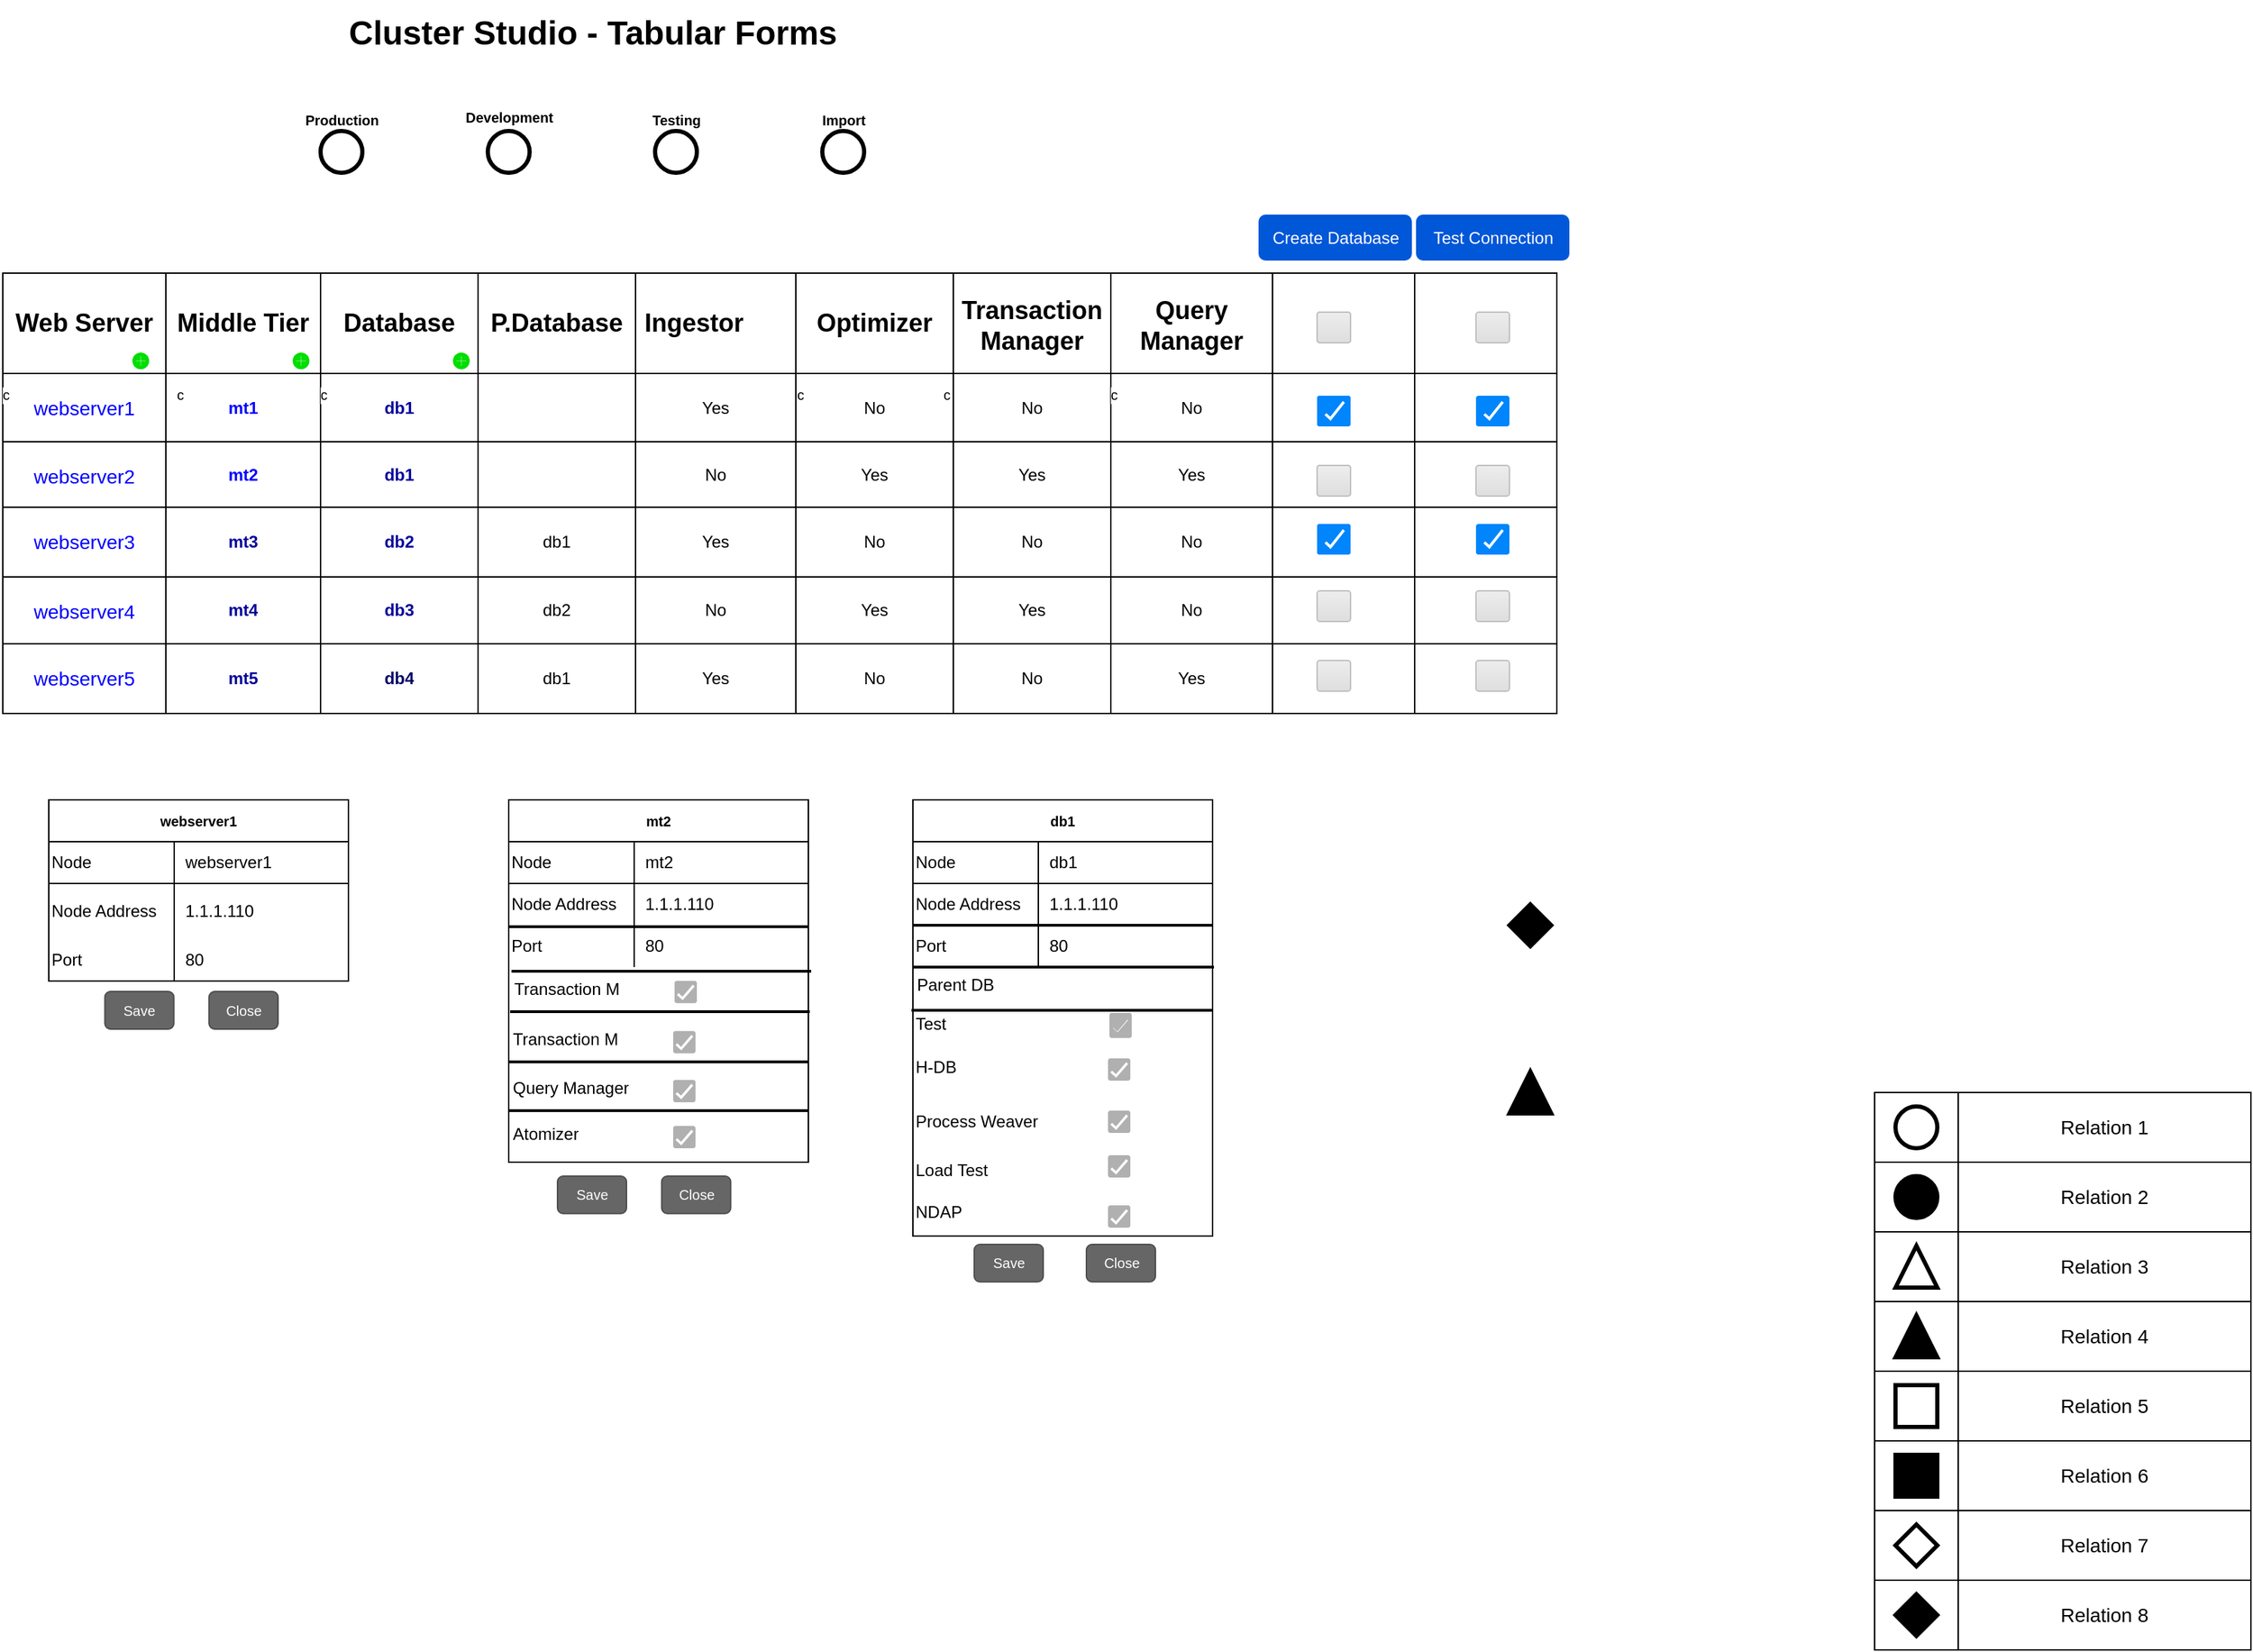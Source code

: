 <mxfile version="13.6.4" type="github">
  <diagram name="Page-1" id="bd83a815-5ea8-2e97-e5ec-87c9f400f2fa">
    <mxGraphModel dx="1038" dy="614" grid="1" gridSize="10" guides="1" tooltips="1" connect="1" arrows="1" fold="1" page="1" pageScale="1.5" pageWidth="1169" pageHeight="826" background="#ffffff" math="0" shadow="0">
      <root>
        <mxCell id="0" style=";html=1;" />
        <mxCell id="1" style=";html=1;" parent="0" />
        <mxCell id="kIJgZ0-0CaOkRdr19EaL-111" value="" style="shape=table;html=1;whiteSpace=wrap;startSize=0;container=1;collapsible=0;childLayout=tableLayout;" parent="1" vertex="1">
          <mxGeometry x="57" y="202" width="1115" height="316" as="geometry" />
        </mxCell>
        <mxCell id="kIJgZ0-0CaOkRdr19EaL-112" value="" style="shape=partialRectangle;html=1;whiteSpace=wrap;collapsible=0;dropTarget=0;pointerEvents=0;fillColor=none;top=0;left=0;bottom=0;right=0;points=[[0,0.5],[1,0.5]];portConstraint=eastwest;" parent="kIJgZ0-0CaOkRdr19EaL-111" vertex="1">
          <mxGeometry width="1115" height="72" as="geometry" />
        </mxCell>
        <mxCell id="kIJgZ0-0CaOkRdr19EaL-113" value="&lt;h2&gt;Web Server&lt;/h2&gt;" style="shape=partialRectangle;html=1;whiteSpace=wrap;connectable=0;overflow=hidden;fillColor=none;top=0;left=0;bottom=0;right=0;" parent="kIJgZ0-0CaOkRdr19EaL-112" vertex="1">
          <mxGeometry width="117" height="72" as="geometry" />
        </mxCell>
        <mxCell id="kIJgZ0-0CaOkRdr19EaL-114" value="&lt;h2&gt;Middle Tier&lt;/h2&gt;" style="shape=partialRectangle;html=1;whiteSpace=wrap;connectable=0;overflow=hidden;fillColor=none;top=0;left=0;bottom=0;right=0;" parent="kIJgZ0-0CaOkRdr19EaL-112" vertex="1">
          <mxGeometry x="117" width="111" height="72" as="geometry" />
        </mxCell>
        <mxCell id="kIJgZ0-0CaOkRdr19EaL-115" value="&lt;h2&gt;Database&lt;/h2&gt;" style="shape=partialRectangle;html=1;whiteSpace=wrap;connectable=0;overflow=hidden;fillColor=none;top=0;left=0;bottom=0;right=0;" parent="kIJgZ0-0CaOkRdr19EaL-112" vertex="1">
          <mxGeometry x="228" width="113" height="72" as="geometry" />
        </mxCell>
        <mxCell id="kIJgZ0-0CaOkRdr19EaL-116" value="&lt;h2&gt;P.Database&lt;/h2&gt;" style="shape=partialRectangle;html=1;whiteSpace=wrap;connectable=0;overflow=hidden;fillColor=none;top=0;left=0;bottom=0;right=0;" parent="kIJgZ0-0CaOkRdr19EaL-112" vertex="1">
          <mxGeometry x="341" width="113" height="72" as="geometry" />
        </mxCell>
        <mxCell id="kIJgZ0-0CaOkRdr19EaL-117" value="&lt;h2&gt;&lt;br&gt;&lt;/h2&gt;" style="shape=partialRectangle;html=1;whiteSpace=wrap;connectable=0;overflow=hidden;fillColor=none;top=0;left=0;bottom=0;right=0;" parent="kIJgZ0-0CaOkRdr19EaL-112" vertex="1">
          <mxGeometry x="454" width="115" height="72" as="geometry" />
        </mxCell>
        <mxCell id="kIJgZ0-0CaOkRdr19EaL-118" value="&lt;h2&gt;Optimizer&lt;/h2&gt;" style="shape=partialRectangle;html=1;whiteSpace=wrap;connectable=0;overflow=hidden;fillColor=none;top=0;left=0;bottom=0;right=0;" parent="kIJgZ0-0CaOkRdr19EaL-112" vertex="1">
          <mxGeometry x="569" width="113" height="72" as="geometry" />
        </mxCell>
        <mxCell id="kIJgZ0-0CaOkRdr19EaL-119" value="&lt;h2&gt;Transaction Manager&lt;/h2&gt;" style="shape=partialRectangle;html=1;whiteSpace=wrap;connectable=0;overflow=hidden;fillColor=none;top=0;left=0;bottom=0;right=0;" parent="kIJgZ0-0CaOkRdr19EaL-112" vertex="1">
          <mxGeometry x="682" width="113" height="72" as="geometry" />
        </mxCell>
        <mxCell id="kIJgZ0-0CaOkRdr19EaL-120" value="&lt;h2&gt;Query Manager&lt;/h2&gt;" style="shape=partialRectangle;html=1;whiteSpace=wrap;connectable=0;overflow=hidden;fillColor=none;top=0;left=0;bottom=0;right=0;" parent="kIJgZ0-0CaOkRdr19EaL-112" vertex="1">
          <mxGeometry x="795" width="116" height="72" as="geometry" />
        </mxCell>
        <mxCell id="kIJgZ0-0CaOkRdr19EaL-121" value="&lt;h2&gt;&lt;br&gt;&lt;/h2&gt;" style="shape=partialRectangle;html=1;whiteSpace=wrap;connectable=0;overflow=hidden;fillColor=none;top=0;left=0;bottom=0;right=0;" parent="kIJgZ0-0CaOkRdr19EaL-112" vertex="1">
          <mxGeometry x="911" width="102" height="72" as="geometry" />
        </mxCell>
        <mxCell id="JeDC5EY4vffyy5zIFi5M-104" style="shape=partialRectangle;html=1;whiteSpace=wrap;connectable=0;overflow=hidden;fillColor=none;top=0;left=0;bottom=0;right=0;" vertex="1" parent="kIJgZ0-0CaOkRdr19EaL-112">
          <mxGeometry x="1013" width="102" height="72" as="geometry" />
        </mxCell>
        <mxCell id="kIJgZ0-0CaOkRdr19EaL-162" value="" style="shape=partialRectangle;html=1;whiteSpace=wrap;collapsible=0;dropTarget=0;pointerEvents=0;fillColor=none;top=0;left=0;bottom=0;right=0;points=[[0,0.5],[1,0.5]];portConstraint=eastwest;" parent="kIJgZ0-0CaOkRdr19EaL-111" vertex="1">
          <mxGeometry y="72" width="1115" height="49" as="geometry" />
        </mxCell>
        <mxCell id="kIJgZ0-0CaOkRdr19EaL-163" value="&lt;h3&gt;&lt;span style=&quot;font-weight: normal&quot;&gt;&lt;font color=&quot;#0000ff&quot;&gt;webserver1&lt;/font&gt;&lt;/span&gt;&lt;/h3&gt;" style="shape=partialRectangle;html=1;whiteSpace=wrap;connectable=0;overflow=hidden;fillColor=none;top=0;left=0;bottom=0;right=0;" parent="kIJgZ0-0CaOkRdr19EaL-162" vertex="1">
          <mxGeometry width="117" height="49" as="geometry" />
        </mxCell>
        <mxCell id="kIJgZ0-0CaOkRdr19EaL-164" value="&lt;font color=&quot;#0000ff&quot;&gt;&lt;b&gt;mt1&lt;/b&gt;&lt;/font&gt;" style="shape=partialRectangle;html=1;whiteSpace=wrap;connectable=0;overflow=hidden;fillColor=none;top=0;left=0;bottom=0;right=0;" parent="kIJgZ0-0CaOkRdr19EaL-162" vertex="1">
          <mxGeometry x="117" width="111" height="49" as="geometry" />
        </mxCell>
        <mxCell id="kIJgZ0-0CaOkRdr19EaL-165" value="&lt;font color=&quot;#000099&quot;&gt;&lt;b&gt;db1&lt;/b&gt;&lt;/font&gt;" style="shape=partialRectangle;html=1;whiteSpace=wrap;connectable=0;overflow=hidden;fillColor=none;top=0;left=0;bottom=0;right=0;" parent="kIJgZ0-0CaOkRdr19EaL-162" vertex="1">
          <mxGeometry x="228" width="113" height="49" as="geometry" />
        </mxCell>
        <mxCell id="kIJgZ0-0CaOkRdr19EaL-166" value="" style="shape=partialRectangle;html=1;whiteSpace=wrap;connectable=0;overflow=hidden;fillColor=none;top=0;left=0;bottom=0;right=0;" parent="kIJgZ0-0CaOkRdr19EaL-162" vertex="1">
          <mxGeometry x="341" width="113" height="49" as="geometry" />
        </mxCell>
        <mxCell id="kIJgZ0-0CaOkRdr19EaL-167" value="Yes" style="shape=partialRectangle;html=1;whiteSpace=wrap;connectable=0;overflow=hidden;fillColor=none;top=0;left=0;bottom=0;right=0;" parent="kIJgZ0-0CaOkRdr19EaL-162" vertex="1">
          <mxGeometry x="454" width="115" height="49" as="geometry" />
        </mxCell>
        <mxCell id="kIJgZ0-0CaOkRdr19EaL-168" value="No" style="shape=partialRectangle;html=1;whiteSpace=wrap;connectable=0;overflow=hidden;fillColor=none;top=0;left=0;bottom=0;right=0;" parent="kIJgZ0-0CaOkRdr19EaL-162" vertex="1">
          <mxGeometry x="569" width="113" height="49" as="geometry" />
        </mxCell>
        <mxCell id="kIJgZ0-0CaOkRdr19EaL-169" value="No" style="shape=partialRectangle;html=1;whiteSpace=wrap;connectable=0;overflow=hidden;fillColor=none;top=0;left=0;bottom=0;right=0;" parent="kIJgZ0-0CaOkRdr19EaL-162" vertex="1">
          <mxGeometry x="682" width="113" height="49" as="geometry" />
        </mxCell>
        <mxCell id="kIJgZ0-0CaOkRdr19EaL-170" value="No" style="shape=partialRectangle;html=1;whiteSpace=wrap;connectable=0;overflow=hidden;fillColor=none;top=0;left=0;bottom=0;right=0;" parent="kIJgZ0-0CaOkRdr19EaL-162" vertex="1">
          <mxGeometry x="795" width="116" height="49" as="geometry" />
        </mxCell>
        <mxCell id="kIJgZ0-0CaOkRdr19EaL-171" value="" style="shape=partialRectangle;html=1;whiteSpace=wrap;connectable=0;overflow=hidden;fillColor=none;top=0;left=0;bottom=0;right=0;" parent="kIJgZ0-0CaOkRdr19EaL-162" vertex="1">
          <mxGeometry x="911" width="102" height="49" as="geometry" />
        </mxCell>
        <mxCell id="JeDC5EY4vffyy5zIFi5M-105" style="shape=partialRectangle;html=1;whiteSpace=wrap;connectable=0;overflow=hidden;fillColor=none;top=0;left=0;bottom=0;right=0;" vertex="1" parent="kIJgZ0-0CaOkRdr19EaL-162">
          <mxGeometry x="1013" width="102" height="49" as="geometry" />
        </mxCell>
        <mxCell id="kIJgZ0-0CaOkRdr19EaL-152" value="" style="shape=partialRectangle;html=1;whiteSpace=wrap;collapsible=0;dropTarget=0;pointerEvents=0;fillColor=none;top=0;left=0;bottom=0;right=0;points=[[0,0.5],[1,0.5]];portConstraint=eastwest;" parent="kIJgZ0-0CaOkRdr19EaL-111" vertex="1">
          <mxGeometry y="121" width="1115" height="47" as="geometry" />
        </mxCell>
        <mxCell id="kIJgZ0-0CaOkRdr19EaL-153" value="&lt;h3&gt;&lt;span style=&quot;font-weight: normal&quot;&gt;&lt;font color=&quot;#0000ff&quot;&gt;webserver2&lt;/font&gt;&lt;/span&gt;&lt;/h3&gt;" style="shape=partialRectangle;html=1;whiteSpace=wrap;connectable=0;overflow=hidden;fillColor=none;top=0;left=0;bottom=0;right=0;" parent="kIJgZ0-0CaOkRdr19EaL-152" vertex="1">
          <mxGeometry width="117" height="47" as="geometry" />
        </mxCell>
        <mxCell id="kIJgZ0-0CaOkRdr19EaL-154" value="&lt;font color=&quot;#0000ff&quot;&gt;&lt;b&gt;mt2&lt;/b&gt;&lt;/font&gt;" style="shape=partialRectangle;html=1;whiteSpace=wrap;connectable=0;overflow=hidden;fillColor=none;top=0;left=0;bottom=0;right=0;" parent="kIJgZ0-0CaOkRdr19EaL-152" vertex="1">
          <mxGeometry x="117" width="111" height="47" as="geometry" />
        </mxCell>
        <mxCell id="kIJgZ0-0CaOkRdr19EaL-155" value="&lt;font color=&quot;#000099&quot;&gt;&lt;b&gt;db1&lt;/b&gt;&lt;/font&gt;" style="shape=partialRectangle;html=1;whiteSpace=wrap;connectable=0;overflow=hidden;fillColor=none;top=0;left=0;bottom=0;right=0;" parent="kIJgZ0-0CaOkRdr19EaL-152" vertex="1">
          <mxGeometry x="228" width="113" height="47" as="geometry" />
        </mxCell>
        <mxCell id="kIJgZ0-0CaOkRdr19EaL-156" value="" style="shape=partialRectangle;html=1;whiteSpace=wrap;connectable=0;overflow=hidden;fillColor=none;top=0;left=0;bottom=0;right=0;" parent="kIJgZ0-0CaOkRdr19EaL-152" vertex="1">
          <mxGeometry x="341" width="113" height="47" as="geometry" />
        </mxCell>
        <mxCell id="kIJgZ0-0CaOkRdr19EaL-157" value="No" style="shape=partialRectangle;html=1;whiteSpace=wrap;connectable=0;overflow=hidden;fillColor=none;top=0;left=0;bottom=0;right=0;" parent="kIJgZ0-0CaOkRdr19EaL-152" vertex="1">
          <mxGeometry x="454" width="115" height="47" as="geometry" />
        </mxCell>
        <mxCell id="kIJgZ0-0CaOkRdr19EaL-158" value="Yes" style="shape=partialRectangle;html=1;whiteSpace=wrap;connectable=0;overflow=hidden;fillColor=none;top=0;left=0;bottom=0;right=0;" parent="kIJgZ0-0CaOkRdr19EaL-152" vertex="1">
          <mxGeometry x="569" width="113" height="47" as="geometry" />
        </mxCell>
        <mxCell id="kIJgZ0-0CaOkRdr19EaL-159" value="Yes" style="shape=partialRectangle;html=1;whiteSpace=wrap;connectable=0;overflow=hidden;fillColor=none;top=0;left=0;bottom=0;right=0;" parent="kIJgZ0-0CaOkRdr19EaL-152" vertex="1">
          <mxGeometry x="682" width="113" height="47" as="geometry" />
        </mxCell>
        <mxCell id="kIJgZ0-0CaOkRdr19EaL-160" value="Yes" style="shape=partialRectangle;html=1;whiteSpace=wrap;connectable=0;overflow=hidden;fillColor=none;top=0;left=0;bottom=0;right=0;" parent="kIJgZ0-0CaOkRdr19EaL-152" vertex="1">
          <mxGeometry x="795" width="116" height="47" as="geometry" />
        </mxCell>
        <mxCell id="kIJgZ0-0CaOkRdr19EaL-161" value="" style="shape=partialRectangle;html=1;whiteSpace=wrap;connectable=0;overflow=hidden;fillColor=none;top=0;left=0;bottom=0;right=0;" parent="kIJgZ0-0CaOkRdr19EaL-152" vertex="1">
          <mxGeometry x="911" width="102" height="47" as="geometry" />
        </mxCell>
        <mxCell id="JeDC5EY4vffyy5zIFi5M-106" style="shape=partialRectangle;html=1;whiteSpace=wrap;connectable=0;overflow=hidden;fillColor=none;top=0;left=0;bottom=0;right=0;" vertex="1" parent="kIJgZ0-0CaOkRdr19EaL-152">
          <mxGeometry x="1013" width="102" height="47" as="geometry" />
        </mxCell>
        <mxCell id="kIJgZ0-0CaOkRdr19EaL-142" value="" style="shape=partialRectangle;html=1;whiteSpace=wrap;collapsible=0;dropTarget=0;pointerEvents=0;fillColor=none;top=0;left=0;bottom=0;right=0;points=[[0,0.5],[1,0.5]];portConstraint=eastwest;" parent="kIJgZ0-0CaOkRdr19EaL-111" vertex="1">
          <mxGeometry y="168" width="1115" height="50" as="geometry" />
        </mxCell>
        <mxCell id="kIJgZ0-0CaOkRdr19EaL-143" value="&lt;h3&gt;&lt;span style=&quot;font-weight: normal&quot;&gt;&lt;font color=&quot;#0000ff&quot;&gt;webserver3&lt;/font&gt;&lt;/span&gt;&lt;/h3&gt;" style="shape=partialRectangle;html=1;whiteSpace=wrap;connectable=0;overflow=hidden;fillColor=none;top=0;left=0;bottom=0;right=0;" parent="kIJgZ0-0CaOkRdr19EaL-142" vertex="1">
          <mxGeometry width="117" height="50" as="geometry" />
        </mxCell>
        <mxCell id="kIJgZ0-0CaOkRdr19EaL-144" value="&lt;font color=&quot;#000099&quot;&gt;&lt;b&gt;mt3&lt;/b&gt;&lt;/font&gt;" style="shape=partialRectangle;html=1;whiteSpace=wrap;connectable=0;overflow=hidden;fillColor=none;top=0;left=0;bottom=0;right=0;" parent="kIJgZ0-0CaOkRdr19EaL-142" vertex="1">
          <mxGeometry x="117" width="111" height="50" as="geometry" />
        </mxCell>
        <mxCell id="kIJgZ0-0CaOkRdr19EaL-145" value="&lt;font color=&quot;#000099&quot;&gt;&lt;b&gt;db2&lt;/b&gt;&lt;/font&gt;" style="shape=partialRectangle;html=1;whiteSpace=wrap;connectable=0;overflow=hidden;fillColor=none;top=0;left=0;bottom=0;right=0;" parent="kIJgZ0-0CaOkRdr19EaL-142" vertex="1">
          <mxGeometry x="228" width="113" height="50" as="geometry" />
        </mxCell>
        <mxCell id="kIJgZ0-0CaOkRdr19EaL-146" value="db1" style="shape=partialRectangle;html=1;whiteSpace=wrap;connectable=0;overflow=hidden;fillColor=none;top=0;left=0;bottom=0;right=0;" parent="kIJgZ0-0CaOkRdr19EaL-142" vertex="1">
          <mxGeometry x="341" width="113" height="50" as="geometry" />
        </mxCell>
        <mxCell id="kIJgZ0-0CaOkRdr19EaL-147" value="Yes" style="shape=partialRectangle;html=1;whiteSpace=wrap;connectable=0;overflow=hidden;fillColor=none;top=0;left=0;bottom=0;right=0;" parent="kIJgZ0-0CaOkRdr19EaL-142" vertex="1">
          <mxGeometry x="454" width="115" height="50" as="geometry" />
        </mxCell>
        <mxCell id="kIJgZ0-0CaOkRdr19EaL-148" value="No" style="shape=partialRectangle;html=1;whiteSpace=wrap;connectable=0;overflow=hidden;fillColor=none;top=0;left=0;bottom=0;right=0;" parent="kIJgZ0-0CaOkRdr19EaL-142" vertex="1">
          <mxGeometry x="569" width="113" height="50" as="geometry" />
        </mxCell>
        <mxCell id="kIJgZ0-0CaOkRdr19EaL-149" value="No" style="shape=partialRectangle;html=1;whiteSpace=wrap;connectable=0;overflow=hidden;fillColor=none;top=0;left=0;bottom=0;right=0;" parent="kIJgZ0-0CaOkRdr19EaL-142" vertex="1">
          <mxGeometry x="682" width="113" height="50" as="geometry" />
        </mxCell>
        <mxCell id="kIJgZ0-0CaOkRdr19EaL-150" value="No" style="shape=partialRectangle;html=1;whiteSpace=wrap;connectable=0;overflow=hidden;fillColor=none;top=0;left=0;bottom=0;right=0;" parent="kIJgZ0-0CaOkRdr19EaL-142" vertex="1">
          <mxGeometry x="795" width="116" height="50" as="geometry" />
        </mxCell>
        <mxCell id="kIJgZ0-0CaOkRdr19EaL-151" value="" style="shape=partialRectangle;html=1;whiteSpace=wrap;connectable=0;overflow=hidden;fillColor=none;top=0;left=0;bottom=0;right=0;" parent="kIJgZ0-0CaOkRdr19EaL-142" vertex="1">
          <mxGeometry x="911" width="102" height="50" as="geometry" />
        </mxCell>
        <mxCell id="JeDC5EY4vffyy5zIFi5M-107" style="shape=partialRectangle;html=1;whiteSpace=wrap;connectable=0;overflow=hidden;fillColor=none;top=0;left=0;bottom=0;right=0;" vertex="1" parent="kIJgZ0-0CaOkRdr19EaL-142">
          <mxGeometry x="1013" width="102" height="50" as="geometry" />
        </mxCell>
        <mxCell id="kIJgZ0-0CaOkRdr19EaL-122" value="" style="shape=partialRectangle;html=1;whiteSpace=wrap;collapsible=0;dropTarget=0;pointerEvents=0;fillColor=none;top=0;left=0;bottom=0;right=0;points=[[0,0.5],[1,0.5]];portConstraint=eastwest;" parent="kIJgZ0-0CaOkRdr19EaL-111" vertex="1">
          <mxGeometry y="218" width="1115" height="48" as="geometry" />
        </mxCell>
        <mxCell id="kIJgZ0-0CaOkRdr19EaL-123" value="&lt;h3&gt;&lt;span style=&quot;font-weight: normal&quot;&gt;&lt;font color=&quot;#0000ff&quot;&gt;webserver4&lt;/font&gt;&lt;/span&gt;&lt;/h3&gt;" style="shape=partialRectangle;html=1;whiteSpace=wrap;connectable=0;overflow=hidden;fillColor=none;top=0;left=0;bottom=0;right=0;" parent="kIJgZ0-0CaOkRdr19EaL-122" vertex="1">
          <mxGeometry width="117" height="48" as="geometry" />
        </mxCell>
        <mxCell id="kIJgZ0-0CaOkRdr19EaL-124" value="&lt;font color=&quot;#000099&quot;&gt;&lt;b&gt;mt4&lt;/b&gt;&lt;/font&gt;" style="shape=partialRectangle;html=1;whiteSpace=wrap;connectable=0;overflow=hidden;fillColor=none;top=0;left=0;bottom=0;right=0;" parent="kIJgZ0-0CaOkRdr19EaL-122" vertex="1">
          <mxGeometry x="117" width="111" height="48" as="geometry" />
        </mxCell>
        <mxCell id="kIJgZ0-0CaOkRdr19EaL-125" value="&lt;font color=&quot;#000099&quot;&gt;&lt;b&gt;db3&lt;/b&gt;&lt;/font&gt;" style="shape=partialRectangle;html=1;whiteSpace=wrap;connectable=0;overflow=hidden;fillColor=none;top=0;left=0;bottom=0;right=0;" parent="kIJgZ0-0CaOkRdr19EaL-122" vertex="1">
          <mxGeometry x="228" width="113" height="48" as="geometry" />
        </mxCell>
        <mxCell id="kIJgZ0-0CaOkRdr19EaL-126" value="db2" style="shape=partialRectangle;html=1;whiteSpace=wrap;connectable=0;overflow=hidden;fillColor=none;top=0;left=0;bottom=0;right=0;" parent="kIJgZ0-0CaOkRdr19EaL-122" vertex="1">
          <mxGeometry x="341" width="113" height="48" as="geometry" />
        </mxCell>
        <mxCell id="kIJgZ0-0CaOkRdr19EaL-127" value="No" style="shape=partialRectangle;html=1;whiteSpace=wrap;connectable=0;overflow=hidden;fillColor=none;top=0;left=0;bottom=0;right=0;" parent="kIJgZ0-0CaOkRdr19EaL-122" vertex="1">
          <mxGeometry x="454" width="115" height="48" as="geometry" />
        </mxCell>
        <mxCell id="kIJgZ0-0CaOkRdr19EaL-128" value="Yes" style="shape=partialRectangle;html=1;whiteSpace=wrap;connectable=0;overflow=hidden;fillColor=none;top=0;left=0;bottom=0;right=0;" parent="kIJgZ0-0CaOkRdr19EaL-122" vertex="1">
          <mxGeometry x="569" width="113" height="48" as="geometry" />
        </mxCell>
        <mxCell id="kIJgZ0-0CaOkRdr19EaL-129" value="Yes" style="shape=partialRectangle;html=1;whiteSpace=wrap;connectable=0;overflow=hidden;fillColor=none;top=0;left=0;bottom=0;right=0;" parent="kIJgZ0-0CaOkRdr19EaL-122" vertex="1">
          <mxGeometry x="682" width="113" height="48" as="geometry" />
        </mxCell>
        <mxCell id="kIJgZ0-0CaOkRdr19EaL-130" value="No" style="shape=partialRectangle;html=1;whiteSpace=wrap;connectable=0;overflow=hidden;fillColor=none;top=0;left=0;bottom=0;right=0;" parent="kIJgZ0-0CaOkRdr19EaL-122" vertex="1">
          <mxGeometry x="795" width="116" height="48" as="geometry" />
        </mxCell>
        <mxCell id="kIJgZ0-0CaOkRdr19EaL-131" value="" style="shape=partialRectangle;html=1;whiteSpace=wrap;connectable=0;overflow=hidden;fillColor=none;top=0;left=0;bottom=0;right=0;" parent="kIJgZ0-0CaOkRdr19EaL-122" vertex="1">
          <mxGeometry x="911" width="102" height="48" as="geometry" />
        </mxCell>
        <mxCell id="JeDC5EY4vffyy5zIFi5M-108" style="shape=partialRectangle;html=1;whiteSpace=wrap;connectable=0;overflow=hidden;fillColor=none;top=0;left=0;bottom=0;right=0;" vertex="1" parent="kIJgZ0-0CaOkRdr19EaL-122">
          <mxGeometry x="1013" width="102" height="48" as="geometry" />
        </mxCell>
        <mxCell id="kIJgZ0-0CaOkRdr19EaL-132" value="" style="shape=partialRectangle;html=1;whiteSpace=wrap;collapsible=0;dropTarget=0;pointerEvents=0;fillColor=none;top=0;left=0;bottom=0;right=0;points=[[0,0.5],[1,0.5]];portConstraint=eastwest;" parent="kIJgZ0-0CaOkRdr19EaL-111" vertex="1">
          <mxGeometry y="266" width="1115" height="50" as="geometry" />
        </mxCell>
        <mxCell id="kIJgZ0-0CaOkRdr19EaL-133" value="&lt;h3&gt;&lt;span style=&quot;font-weight: normal&quot;&gt;&lt;font color=&quot;#0000ff&quot;&gt;webserver5&lt;/font&gt;&lt;/span&gt;&lt;/h3&gt;" style="shape=partialRectangle;html=1;whiteSpace=wrap;connectable=0;overflow=hidden;fillColor=none;top=0;left=0;bottom=0;right=0;" parent="kIJgZ0-0CaOkRdr19EaL-132" vertex="1">
          <mxGeometry width="117" height="50" as="geometry" />
        </mxCell>
        <mxCell id="kIJgZ0-0CaOkRdr19EaL-134" value="&lt;font color=&quot;#000099&quot;&gt;&lt;b&gt;mt5&lt;/b&gt;&lt;/font&gt;" style="shape=partialRectangle;html=1;whiteSpace=wrap;connectable=0;overflow=hidden;fillColor=none;top=0;left=0;bottom=0;right=0;" parent="kIJgZ0-0CaOkRdr19EaL-132" vertex="1">
          <mxGeometry x="117" width="111" height="50" as="geometry" />
        </mxCell>
        <mxCell id="kIJgZ0-0CaOkRdr19EaL-135" value="&lt;font color=&quot;#000066&quot;&gt;&lt;b&gt;db4&lt;/b&gt;&lt;/font&gt;" style="shape=partialRectangle;html=1;whiteSpace=wrap;connectable=0;overflow=hidden;fillColor=none;top=0;left=0;bottom=0;right=0;" parent="kIJgZ0-0CaOkRdr19EaL-132" vertex="1">
          <mxGeometry x="228" width="113" height="50" as="geometry" />
        </mxCell>
        <mxCell id="kIJgZ0-0CaOkRdr19EaL-136" value="db1" style="shape=partialRectangle;html=1;whiteSpace=wrap;connectable=0;overflow=hidden;fillColor=none;top=0;left=0;bottom=0;right=0;" parent="kIJgZ0-0CaOkRdr19EaL-132" vertex="1">
          <mxGeometry x="341" width="113" height="50" as="geometry" />
        </mxCell>
        <mxCell id="kIJgZ0-0CaOkRdr19EaL-137" value="Yes" style="shape=partialRectangle;html=1;whiteSpace=wrap;connectable=0;overflow=hidden;fillColor=none;top=0;left=0;bottom=0;right=0;" parent="kIJgZ0-0CaOkRdr19EaL-132" vertex="1">
          <mxGeometry x="454" width="115" height="50" as="geometry" />
        </mxCell>
        <mxCell id="kIJgZ0-0CaOkRdr19EaL-138" value="No" style="shape=partialRectangle;html=1;whiteSpace=wrap;connectable=0;overflow=hidden;fillColor=none;top=0;left=0;bottom=0;right=0;" parent="kIJgZ0-0CaOkRdr19EaL-132" vertex="1">
          <mxGeometry x="569" width="113" height="50" as="geometry" />
        </mxCell>
        <mxCell id="kIJgZ0-0CaOkRdr19EaL-139" value="No" style="shape=partialRectangle;html=1;whiteSpace=wrap;connectable=0;overflow=hidden;fillColor=none;top=0;left=0;bottom=0;right=0;" parent="kIJgZ0-0CaOkRdr19EaL-132" vertex="1">
          <mxGeometry x="682" width="113" height="50" as="geometry" />
        </mxCell>
        <mxCell id="kIJgZ0-0CaOkRdr19EaL-140" value="Yes" style="shape=partialRectangle;html=1;whiteSpace=wrap;connectable=0;overflow=hidden;fillColor=none;top=0;left=0;bottom=0;right=0;" parent="kIJgZ0-0CaOkRdr19EaL-132" vertex="1">
          <mxGeometry x="795" width="116" height="50" as="geometry" />
        </mxCell>
        <mxCell id="kIJgZ0-0CaOkRdr19EaL-141" value="" style="shape=partialRectangle;html=1;whiteSpace=wrap;connectable=0;overflow=hidden;fillColor=none;top=0;left=0;bottom=0;right=0;" parent="kIJgZ0-0CaOkRdr19EaL-132" vertex="1">
          <mxGeometry x="911" width="102" height="50" as="geometry" />
        </mxCell>
        <mxCell id="JeDC5EY4vffyy5zIFi5M-109" style="shape=partialRectangle;html=1;whiteSpace=wrap;connectable=0;overflow=hidden;fillColor=none;top=0;left=0;bottom=0;right=0;" vertex="1" parent="kIJgZ0-0CaOkRdr19EaL-132">
          <mxGeometry x="1013" width="102" height="50" as="geometry" />
        </mxCell>
        <mxCell id="kIJgZ0-0CaOkRdr19EaL-277" value="webserver1" style="shape=table;html=1;whiteSpace=wrap;startSize=30;container=1;collapsible=0;childLayout=tableLayout;fixedRows=1;rowLines=0;fontStyle=1;align=center;fontSize=10;" parent="1" vertex="1">
          <mxGeometry x="90" y="580" width="215" height="130" as="geometry" />
        </mxCell>
        <mxCell id="kIJgZ0-0CaOkRdr19EaL-278" value="" style="shape=partialRectangle;html=1;whiteSpace=wrap;collapsible=0;dropTarget=0;pointerEvents=0;fillColor=none;top=0;left=0;bottom=1;right=0;points=[[0,0.5],[1,0.5]];portConstraint=eastwest;" parent="kIJgZ0-0CaOkRdr19EaL-277" vertex="1">
          <mxGeometry y="30" width="215" height="30" as="geometry" />
        </mxCell>
        <mxCell id="kIJgZ0-0CaOkRdr19EaL-279" value="Node" style="shape=partialRectangle;html=1;whiteSpace=wrap;connectable=0;fillColor=none;top=0;left=0;bottom=0;right=0;overflow=hidden;align=left;" parent="kIJgZ0-0CaOkRdr19EaL-278" vertex="1">
          <mxGeometry width="90" height="30" as="geometry" />
        </mxCell>
        <mxCell id="kIJgZ0-0CaOkRdr19EaL-280" value="webserver1" style="shape=partialRectangle;html=1;whiteSpace=wrap;connectable=0;fillColor=none;top=0;left=0;bottom=0;right=0;align=left;spacingLeft=6;overflow=hidden;" parent="kIJgZ0-0CaOkRdr19EaL-278" vertex="1">
          <mxGeometry x="90" width="125" height="30" as="geometry" />
        </mxCell>
        <mxCell id="kIJgZ0-0CaOkRdr19EaL-281" value="" style="shape=partialRectangle;html=1;whiteSpace=wrap;collapsible=0;dropTarget=0;pointerEvents=0;fillColor=none;top=0;left=0;bottom=0;right=0;points=[[0,0.5],[1,0.5]];portConstraint=eastwest;" parent="kIJgZ0-0CaOkRdr19EaL-277" vertex="1">
          <mxGeometry y="60" width="215" height="40" as="geometry" />
        </mxCell>
        <mxCell id="kIJgZ0-0CaOkRdr19EaL-282" value="Node Address" style="shape=partialRectangle;html=1;whiteSpace=wrap;connectable=0;fillColor=none;top=0;left=0;bottom=0;right=0;overflow=hidden;align=left;" parent="kIJgZ0-0CaOkRdr19EaL-281" vertex="1">
          <mxGeometry width="90" height="40" as="geometry" />
        </mxCell>
        <mxCell id="kIJgZ0-0CaOkRdr19EaL-283" value="1.1.1.110" style="shape=partialRectangle;html=1;whiteSpace=wrap;connectable=0;fillColor=none;top=0;left=0;bottom=0;right=0;align=left;spacingLeft=6;overflow=hidden;" parent="kIJgZ0-0CaOkRdr19EaL-281" vertex="1">
          <mxGeometry x="90" width="125" height="40" as="geometry" />
        </mxCell>
        <mxCell id="kIJgZ0-0CaOkRdr19EaL-284" value="" style="shape=partialRectangle;html=1;whiteSpace=wrap;collapsible=0;dropTarget=0;pointerEvents=0;fillColor=none;top=0;left=0;bottom=0;right=0;points=[[0,0.5],[1,0.5]];portConstraint=eastwest;" parent="kIJgZ0-0CaOkRdr19EaL-277" vertex="1">
          <mxGeometry y="100" width="215" height="30" as="geometry" />
        </mxCell>
        <mxCell id="kIJgZ0-0CaOkRdr19EaL-285" value="Port" style="shape=partialRectangle;html=1;whiteSpace=wrap;connectable=0;fillColor=none;top=0;left=0;bottom=0;right=0;overflow=hidden;align=left;" parent="kIJgZ0-0CaOkRdr19EaL-284" vertex="1">
          <mxGeometry width="90" height="30" as="geometry" />
        </mxCell>
        <mxCell id="kIJgZ0-0CaOkRdr19EaL-286" value="80" style="shape=partialRectangle;html=1;whiteSpace=wrap;connectable=0;fillColor=none;top=0;left=0;bottom=0;right=0;align=left;spacingLeft=6;overflow=hidden;" parent="kIJgZ0-0CaOkRdr19EaL-284" vertex="1">
          <mxGeometry x="90" width="125" height="30" as="geometry" />
        </mxCell>
        <mxCell id="1516e18e63f93b96-4" value="" style="whiteSpace=wrap;html=1;rounded=0;shadow=0;strokeWidth=1;fontSize=14" parent="1" vertex="1">
          <mxGeometry x="1400" y="1140" width="60" height="50" as="geometry" />
        </mxCell>
        <mxCell id="1516e18e63f93b96-5" value="Relation 8" style="whiteSpace=wrap;html=1;rounded=0;shadow=0;strokeWidth=1;fontSize=14" parent="1" vertex="1">
          <mxGeometry x="1460" y="1140" width="210" height="50" as="geometry" />
        </mxCell>
        <mxCell id="1516e18e63f93b96-12" value="" style="rhombus;whiteSpace=wrap;html=1;rounded=0;shadow=0;strokeWidth=3;fillColor=#000000;fontSize=14" parent="1" vertex="1">
          <mxGeometry x="1415" y="1150" width="30" height="30" as="geometry" />
        </mxCell>
        <mxCell id="1516e18e63f93b96-14" value="" style="whiteSpace=wrap;html=1;rounded=0;shadow=0;strokeWidth=1;fontSize=14" parent="1" vertex="1">
          <mxGeometry x="1400" y="1090" width="60" height="50" as="geometry" />
        </mxCell>
        <mxCell id="1516e18e63f93b96-15" value="Relation 7" style="whiteSpace=wrap;html=1;rounded=0;shadow=0;strokeWidth=1;fontSize=14" parent="1" vertex="1">
          <mxGeometry x="1460" y="1090" width="210" height="50" as="geometry" />
        </mxCell>
        <mxCell id="1516e18e63f93b96-18" value="" style="whiteSpace=wrap;html=1;rounded=0;shadow=0;strokeWidth=1;fontSize=14" parent="1" vertex="1">
          <mxGeometry x="1400" y="1040" width="60" height="50" as="geometry" />
        </mxCell>
        <mxCell id="1516e18e63f93b96-19" value="Relation 6" style="whiteSpace=wrap;html=1;rounded=0;shadow=0;strokeWidth=1;fontSize=14" parent="1" vertex="1">
          <mxGeometry x="1460" y="1040" width="210" height="50" as="geometry" />
        </mxCell>
        <mxCell id="1516e18e63f93b96-20" value="" style="whiteSpace=wrap;html=1;rounded=0;shadow=0;strokeWidth=1;fontSize=14" parent="1" vertex="1">
          <mxGeometry x="1400" y="990" width="60" height="50" as="geometry" />
        </mxCell>
        <mxCell id="1516e18e63f93b96-21" value="Relation 5" style="whiteSpace=wrap;html=1;rounded=0;shadow=0;strokeWidth=1;fontSize=14" parent="1" vertex="1">
          <mxGeometry x="1460" y="990" width="210" height="50" as="geometry" />
        </mxCell>
        <mxCell id="1516e18e63f93b96-22" value="" style="whiteSpace=wrap;html=1;rounded=0;shadow=0;strokeWidth=1;fontSize=14" parent="1" vertex="1">
          <mxGeometry x="1400" y="940" width="60" height="50" as="geometry" />
        </mxCell>
        <mxCell id="1516e18e63f93b96-23" value="Relation 4" style="whiteSpace=wrap;html=1;rounded=0;shadow=0;strokeWidth=1;fontSize=14" parent="1" vertex="1">
          <mxGeometry x="1460" y="940" width="210" height="50" as="geometry" />
        </mxCell>
        <mxCell id="1516e18e63f93b96-24" value="" style="whiteSpace=wrap;html=1;rounded=0;shadow=0;strokeWidth=1;fontSize=14" parent="1" vertex="1">
          <mxGeometry x="1400" y="890" width="60" height="50" as="geometry" />
        </mxCell>
        <mxCell id="1516e18e63f93b96-25" value="Relation 3" style="whiteSpace=wrap;html=1;rounded=0;shadow=0;strokeWidth=1;fontSize=14" parent="1" vertex="1">
          <mxGeometry x="1460" y="890" width="210" height="50" as="geometry" />
        </mxCell>
        <mxCell id="1516e18e63f93b96-26" value="" style="whiteSpace=wrap;html=1;rounded=0;shadow=0;strokeWidth=1;fontSize=14" parent="1" vertex="1">
          <mxGeometry x="1400" y="840" width="60" height="50" as="geometry" />
        </mxCell>
        <mxCell id="1516e18e63f93b96-27" value="Relation 2" style="whiteSpace=wrap;html=1;rounded=0;shadow=0;strokeWidth=1;fontSize=14" parent="1" vertex="1">
          <mxGeometry x="1460" y="840" width="210" height="50" as="geometry" />
        </mxCell>
        <mxCell id="1516e18e63f93b96-28" value="" style="whiteSpace=wrap;html=1;rounded=0;shadow=0;strokeWidth=1;fontSize=14" parent="1" vertex="1">
          <mxGeometry x="1400" y="790" width="60" height="50" as="geometry" />
        </mxCell>
        <mxCell id="1516e18e63f93b96-29" value="Relation 1" style="whiteSpace=wrap;html=1;rounded=0;shadow=0;strokeWidth=1;fontSize=14" parent="1" vertex="1">
          <mxGeometry x="1460" y="790" width="210" height="50" as="geometry" />
        </mxCell>
        <mxCell id="1516e18e63f93b96-3" value="Cluster Studio - Tabular Forms" style="text;strokeColor=none;fillColor=none;html=1;fontSize=24;fontStyle=1;verticalAlign=middle;align=center;rounded=0;shadow=1;" parent="1" vertex="1">
          <mxGeometry x="90" y="10" width="780" height="40" as="geometry" />
        </mxCell>
        <mxCell id="1516e18e63f93b96-6" value="" style="ellipse;whiteSpace=wrap;html=1;rounded=0;shadow=0;strokeWidth=3;fontSize=14" parent="1" vertex="1">
          <mxGeometry x="1415" y="800" width="30" height="30" as="geometry" />
        </mxCell>
        <mxCell id="1516e18e63f93b96-7" value="" style="ellipse;whiteSpace=wrap;html=1;rounded=0;shadow=0;strokeWidth=3;fontSize=14;fillColor=#000000;" parent="1" vertex="1">
          <mxGeometry x="1415" y="850" width="30" height="30" as="geometry" />
        </mxCell>
        <mxCell id="1516e18e63f93b96-8" value="" style="triangle;whiteSpace=wrap;html=1;rounded=0;shadow=0;strokeWidth=3;fillColor=#000000;fontSize=14;direction=north;" parent="1" vertex="1">
          <mxGeometry x="1415" y="950" width="30" height="30" as="geometry" />
        </mxCell>
        <mxCell id="1516e18e63f93b96-9" value="" style="triangle;whiteSpace=wrap;html=1;rounded=0;shadow=0;strokeWidth=3;fontSize=14;direction=north;" parent="1" vertex="1">
          <mxGeometry x="1415" y="900" width="30" height="30" as="geometry" />
        </mxCell>
        <mxCell id="1516e18e63f93b96-10" value="" style="whiteSpace=wrap;html=1;rounded=0;shadow=0;strokeWidth=3;fontSize=14" parent="1" vertex="1">
          <mxGeometry x="1415" y="1000" width="30" height="30" as="geometry" />
        </mxCell>
        <mxCell id="1516e18e63f93b96-11" value="" style="whiteSpace=wrap;html=1;rounded=0;shadow=0;strokeWidth=3;fillColor=#000000;fontSize=14" parent="1" vertex="1">
          <mxGeometry x="1415" y="1050" width="30" height="30" as="geometry" />
        </mxCell>
        <mxCell id="1516e18e63f93b96-13" value="" style="rhombus;whiteSpace=wrap;html=1;rounded=0;shadow=0;strokeWidth=3;fontSize=14" parent="1" vertex="1">
          <mxGeometry x="1415" y="1100" width="30" height="30" as="geometry" />
        </mxCell>
        <object label="" id="1516e18e63f93b96-32">
          <mxCell style="ellipse;whiteSpace=wrap;html=1;rounded=0;shadow=0;strokeWidth=3;fontSize=14" parent="1" vertex="1">
            <mxGeometry x="285" y="100" width="30" height="30" as="geometry" />
          </mxCell>
        </object>
        <mxCell id="1516e18e63f93b96-37" value="" style="triangle;whiteSpace=wrap;html=1;rounded=0;shadow=0;strokeWidth=3;fillColor=#000000;fontSize=14;direction=north;" parent="1" vertex="1">
          <mxGeometry x="1138" y="775" width="30" height="30" as="geometry" />
        </mxCell>
        <mxCell id="1516e18e63f93b96-50" value="" style="rhombus;whiteSpace=wrap;html=1;rounded=0;shadow=0;strokeWidth=3;fillColor=#000000;fontSize=14" parent="1" vertex="1">
          <mxGeometry x="1138" y="655" width="30" height="30" as="geometry" />
        </mxCell>
        <mxCell id="kIJgZ0-0CaOkRdr19EaL-2" value="" style="ellipse;whiteSpace=wrap;html=1;rounded=0;shadow=0;strokeWidth=3;fontSize=14" parent="1" vertex="1">
          <mxGeometry x="405" y="100" width="30" height="30" as="geometry" />
        </mxCell>
        <mxCell id="kIJgZ0-0CaOkRdr19EaL-3" value="" style="ellipse;whiteSpace=wrap;html=1;rounded=0;shadow=0;strokeWidth=3;fontSize=14" parent="1" vertex="1">
          <mxGeometry x="525" y="100" width="30" height="30" as="geometry" />
        </mxCell>
        <mxCell id="kIJgZ0-0CaOkRdr19EaL-4" value="" style="ellipse;whiteSpace=wrap;html=1;rounded=0;shadow=0;strokeWidth=3;fontSize=14" parent="1" vertex="1">
          <mxGeometry x="645" y="100" width="30" height="30" as="geometry" />
        </mxCell>
        <mxCell id="kIJgZ0-0CaOkRdr19EaL-7" value="Production" style="text;strokeColor=none;fillColor=none;html=1;fontSize=10;fontStyle=1;verticalAlign=middle;align=center;rounded=0;shadow=1;" parent="1" vertex="1">
          <mxGeometry x="265" y="82" width="70" height="20" as="geometry" />
        </mxCell>
        <mxCell id="kIJgZ0-0CaOkRdr19EaL-8" value="Development" style="text;strokeColor=none;fillColor=none;html=1;fontSize=10;fontStyle=1;verticalAlign=middle;align=center;rounded=0;shadow=1;" parent="1" vertex="1">
          <mxGeometry x="385" y="80" width="70" height="20" as="geometry" />
        </mxCell>
        <mxCell id="kIJgZ0-0CaOkRdr19EaL-9" value="Testing" style="text;strokeColor=none;fillColor=none;html=1;fontSize=10;fontStyle=1;verticalAlign=middle;align=center;rounded=0;shadow=1;" parent="1" vertex="1">
          <mxGeometry x="505" y="82" width="70" height="20" as="geometry" />
        </mxCell>
        <mxCell id="kIJgZ0-0CaOkRdr19EaL-10" value="Import" style="text;strokeColor=none;fillColor=none;html=1;fontSize=10;fontStyle=1;verticalAlign=middle;align=center;rounded=0;shadow=1;" parent="1" vertex="1">
          <mxGeometry x="625" y="82" width="70" height="20" as="geometry" />
        </mxCell>
        <mxCell id="kIJgZ0-0CaOkRdr19EaL-232" value="&lt;h2&gt;Ingestor&lt;/h2&gt;" style="shape=partialRectangle;html=1;whiteSpace=wrap;connectable=0;overflow=hidden;fillColor=none;top=0;left=0;bottom=0;right=0;" parent="1" vertex="1">
          <mxGeometry x="500" y="210" width="106" height="49" as="geometry" />
        </mxCell>
        <mxCell id="kIJgZ0-0CaOkRdr19EaL-244" value="" style="html=1;verticalLabelPosition=bottom;labelBackgroundColor=#ffffff;verticalAlign=top;shadow=0;dashed=0;strokeWidth=2;shape=mxgraph.ios7.misc.add;fillColor=#00dd00;strokeColor=#ffffff;fontSize=10;" parent="1" vertex="1">
          <mxGeometry x="150" y="259" width="12" height="12" as="geometry" />
        </mxCell>
        <mxCell id="kIJgZ0-0CaOkRdr19EaL-247" value="" style="html=1;verticalLabelPosition=bottom;labelBackgroundColor=#ffffff;verticalAlign=top;shadow=0;dashed=0;strokeWidth=2;shape=mxgraph.ios7.misc.add;fillColor=#00dd00;strokeColor=#ffffff;fontSize=10;" parent="1" vertex="1">
          <mxGeometry x="265" y="259" width="12" height="12" as="geometry" />
        </mxCell>
        <mxCell id="kIJgZ0-0CaOkRdr19EaL-248" value="" style="html=1;verticalLabelPosition=bottom;labelBackgroundColor=#ffffff;verticalAlign=top;shadow=0;dashed=0;strokeWidth=2;shape=mxgraph.ios7.misc.add;fillColor=#00dd00;strokeColor=#ffffff;fontSize=10;" parent="1" vertex="1">
          <mxGeometry x="380" y="259" width="12" height="12" as="geometry" />
        </mxCell>
        <mxCell id="kIJgZ0-0CaOkRdr19EaL-288" value="Save" style="rounded=1;html=1;shadow=0;dashed=0;whiteSpace=wrap;fontSize=10;fillColor=#666666;align=center;strokeColor=#4D4D4D;fontColor=#ffffff;" parent="1" vertex="1">
          <mxGeometry x="130.25" y="717.56" width="49.5" height="26.88" as="geometry" />
        </mxCell>
        <mxCell id="kIJgZ0-0CaOkRdr19EaL-290" value="Close" style="rounded=1;html=1;shadow=0;dashed=0;whiteSpace=wrap;fontSize=10;fillColor=#666666;align=center;strokeColor=#4D4D4D;fontColor=#ffffff;" parent="1" vertex="1">
          <mxGeometry x="205" y="717.56" width="49.5" height="26.88" as="geometry" />
        </mxCell>
        <mxCell id="kIJgZ0-0CaOkRdr19EaL-301" value="Save" style="rounded=1;html=1;shadow=0;dashed=0;whiteSpace=wrap;fontSize=10;fillColor=#666666;align=center;strokeColor=#4D4D4D;fontColor=#ffffff;" parent="1" vertex="1">
          <mxGeometry x="455" y="850" width="49.5" height="26.88" as="geometry" />
        </mxCell>
        <mxCell id="kIJgZ0-0CaOkRdr19EaL-302" value="Close" style="rounded=1;html=1;shadow=0;dashed=0;whiteSpace=wrap;fontSize=10;fillColor=#666666;align=center;strokeColor=#4D4D4D;fontColor=#ffffff;" parent="1" vertex="1">
          <mxGeometry x="529.75" y="850" width="49.5" height="26.88" as="geometry" />
        </mxCell>
        <mxCell id="kIJgZ0-0CaOkRdr19EaL-291" value="mt2" style="shape=table;html=1;whiteSpace=wrap;startSize=30;container=1;collapsible=0;childLayout=tableLayout;fixedRows=1;rowLines=0;fontStyle=1;align=center;fontSize=10;" parent="1" vertex="1">
          <mxGeometry x="420" y="580" width="215" height="260" as="geometry" />
        </mxCell>
        <mxCell id="kIJgZ0-0CaOkRdr19EaL-292" value="" style="shape=partialRectangle;html=1;whiteSpace=wrap;collapsible=0;dropTarget=0;pointerEvents=0;fillColor=none;top=0;left=0;bottom=1;right=0;points=[[0,0.5],[1,0.5]];portConstraint=eastwest;" parent="kIJgZ0-0CaOkRdr19EaL-291" vertex="1">
          <mxGeometry y="30" width="215" height="30" as="geometry" />
        </mxCell>
        <mxCell id="kIJgZ0-0CaOkRdr19EaL-293" value="Node" style="shape=partialRectangle;html=1;whiteSpace=wrap;connectable=0;fillColor=none;top=0;left=0;bottom=0;right=0;overflow=hidden;align=left;" parent="kIJgZ0-0CaOkRdr19EaL-292" vertex="1">
          <mxGeometry width="90" height="30" as="geometry" />
        </mxCell>
        <mxCell id="kIJgZ0-0CaOkRdr19EaL-294" value="mt2" style="shape=partialRectangle;html=1;whiteSpace=wrap;connectable=0;fillColor=none;top=0;left=0;bottom=0;right=0;align=left;spacingLeft=6;overflow=hidden;" parent="kIJgZ0-0CaOkRdr19EaL-292" vertex="1">
          <mxGeometry x="90" width="125" height="30" as="geometry" />
        </mxCell>
        <mxCell id="kIJgZ0-0CaOkRdr19EaL-295" value="" style="shape=partialRectangle;html=1;whiteSpace=wrap;collapsible=0;dropTarget=0;pointerEvents=0;fillColor=none;top=0;left=0;bottom=0;right=0;points=[[0,0.5],[1,0.5]];portConstraint=eastwest;" parent="kIJgZ0-0CaOkRdr19EaL-291" vertex="1">
          <mxGeometry y="60" width="215" height="30" as="geometry" />
        </mxCell>
        <mxCell id="kIJgZ0-0CaOkRdr19EaL-296" value="Node Address" style="shape=partialRectangle;html=1;whiteSpace=wrap;connectable=0;fillColor=none;top=0;left=0;bottom=0;right=0;overflow=hidden;align=left;" parent="kIJgZ0-0CaOkRdr19EaL-295" vertex="1">
          <mxGeometry width="90" height="30" as="geometry" />
        </mxCell>
        <mxCell id="kIJgZ0-0CaOkRdr19EaL-297" value="1.1.1.110" style="shape=partialRectangle;html=1;whiteSpace=wrap;connectable=0;fillColor=none;top=0;left=0;bottom=0;right=0;align=left;spacingLeft=6;overflow=hidden;" parent="kIJgZ0-0CaOkRdr19EaL-295" vertex="1">
          <mxGeometry x="90" width="125" height="30" as="geometry" />
        </mxCell>
        <mxCell id="kIJgZ0-0CaOkRdr19EaL-298" value="" style="shape=partialRectangle;html=1;whiteSpace=wrap;collapsible=0;dropTarget=0;pointerEvents=0;fillColor=none;top=0;left=0;bottom=0;right=0;points=[[0,0.5],[1,0.5]];portConstraint=eastwest;" parent="kIJgZ0-0CaOkRdr19EaL-291" vertex="1">
          <mxGeometry y="90" width="215" height="30" as="geometry" />
        </mxCell>
        <mxCell id="kIJgZ0-0CaOkRdr19EaL-299" value="Port" style="shape=partialRectangle;html=1;whiteSpace=wrap;connectable=0;fillColor=none;top=0;left=0;bottom=0;right=0;overflow=hidden;align=left;" parent="kIJgZ0-0CaOkRdr19EaL-298" vertex="1">
          <mxGeometry width="90" height="30" as="geometry" />
        </mxCell>
        <mxCell id="kIJgZ0-0CaOkRdr19EaL-300" value="80" style="shape=partialRectangle;html=1;whiteSpace=wrap;connectable=0;fillColor=none;top=0;left=0;bottom=0;right=0;align=left;spacingLeft=6;overflow=hidden;" parent="kIJgZ0-0CaOkRdr19EaL-298" vertex="1">
          <mxGeometry x="90" width="125" height="30" as="geometry" />
        </mxCell>
        <mxCell id="kIJgZ0-0CaOkRdr19EaL-303" value="Save" style="rounded=1;html=1;shadow=0;dashed=0;whiteSpace=wrap;fontSize=10;fillColor=#666666;align=center;strokeColor=#4D4D4D;fontColor=#ffffff;" parent="1" vertex="1">
          <mxGeometry x="754" y="899" width="49.5" height="26.88" as="geometry" />
        </mxCell>
        <mxCell id="kIJgZ0-0CaOkRdr19EaL-304" value="Close" style="rounded=1;html=1;shadow=0;dashed=0;whiteSpace=wrap;fontSize=10;fillColor=#666666;align=center;strokeColor=#4D4D4D;fontColor=#ffffff;" parent="1" vertex="1">
          <mxGeometry x="834.5" y="899" width="49.5" height="26.88" as="geometry" />
        </mxCell>
        <mxCell id="kIJgZ0-0CaOkRdr19EaL-305" value="db1" style="shape=table;html=1;whiteSpace=wrap;startSize=30;container=1;collapsible=0;childLayout=tableLayout;fixedRows=1;rowLines=0;fontStyle=1;align=center;fontSize=10;" parent="1" vertex="1">
          <mxGeometry x="710" y="580" width="215" height="313" as="geometry" />
        </mxCell>
        <mxCell id="kIJgZ0-0CaOkRdr19EaL-306" value="" style="shape=partialRectangle;html=1;whiteSpace=wrap;collapsible=0;dropTarget=0;pointerEvents=0;fillColor=none;top=0;left=0;bottom=1;right=0;points=[[0,0.5],[1,0.5]];portConstraint=eastwest;" parent="kIJgZ0-0CaOkRdr19EaL-305" vertex="1">
          <mxGeometry y="30" width="215" height="30" as="geometry" />
        </mxCell>
        <mxCell id="kIJgZ0-0CaOkRdr19EaL-307" value="Node" style="shape=partialRectangle;html=1;whiteSpace=wrap;connectable=0;fillColor=none;top=0;left=0;bottom=0;right=0;overflow=hidden;align=left;" parent="kIJgZ0-0CaOkRdr19EaL-306" vertex="1">
          <mxGeometry width="90" height="30" as="geometry" />
        </mxCell>
        <mxCell id="kIJgZ0-0CaOkRdr19EaL-308" value="db1" style="shape=partialRectangle;html=1;whiteSpace=wrap;connectable=0;fillColor=none;top=0;left=0;bottom=0;right=0;align=left;spacingLeft=6;overflow=hidden;" parent="kIJgZ0-0CaOkRdr19EaL-306" vertex="1">
          <mxGeometry x="90" width="125" height="30" as="geometry" />
        </mxCell>
        <mxCell id="kIJgZ0-0CaOkRdr19EaL-309" value="" style="shape=partialRectangle;html=1;whiteSpace=wrap;collapsible=0;dropTarget=0;pointerEvents=0;fillColor=none;top=0;left=0;bottom=0;right=0;points=[[0,0.5],[1,0.5]];portConstraint=eastwest;" parent="kIJgZ0-0CaOkRdr19EaL-305" vertex="1">
          <mxGeometry y="60" width="215" height="30" as="geometry" />
        </mxCell>
        <mxCell id="kIJgZ0-0CaOkRdr19EaL-310" value="Node Address" style="shape=partialRectangle;html=1;whiteSpace=wrap;connectable=0;fillColor=none;top=0;left=0;bottom=0;right=0;overflow=hidden;align=left;" parent="kIJgZ0-0CaOkRdr19EaL-309" vertex="1">
          <mxGeometry width="90" height="30" as="geometry" />
        </mxCell>
        <mxCell id="kIJgZ0-0CaOkRdr19EaL-311" value="1.1.1.110" style="shape=partialRectangle;html=1;whiteSpace=wrap;connectable=0;fillColor=none;top=0;left=0;bottom=0;right=0;align=left;spacingLeft=6;overflow=hidden;" parent="kIJgZ0-0CaOkRdr19EaL-309" vertex="1">
          <mxGeometry x="90" width="125" height="30" as="geometry" />
        </mxCell>
        <mxCell id="kIJgZ0-0CaOkRdr19EaL-312" value="" style="shape=partialRectangle;html=1;whiteSpace=wrap;collapsible=0;dropTarget=0;pointerEvents=0;fillColor=none;top=0;left=0;bottom=0;right=0;points=[[0,0.5],[1,0.5]];portConstraint=eastwest;" parent="kIJgZ0-0CaOkRdr19EaL-305" vertex="1">
          <mxGeometry y="90" width="215" height="30" as="geometry" />
        </mxCell>
        <mxCell id="kIJgZ0-0CaOkRdr19EaL-313" value="Port" style="shape=partialRectangle;html=1;whiteSpace=wrap;connectable=0;fillColor=none;top=0;left=0;bottom=0;right=0;overflow=hidden;align=left;" parent="kIJgZ0-0CaOkRdr19EaL-312" vertex="1">
          <mxGeometry width="90" height="30" as="geometry" />
        </mxCell>
        <mxCell id="kIJgZ0-0CaOkRdr19EaL-314" value="80" style="shape=partialRectangle;html=1;whiteSpace=wrap;connectable=0;fillColor=none;top=0;left=0;bottom=0;right=0;align=left;spacingLeft=6;overflow=hidden;" parent="kIJgZ0-0CaOkRdr19EaL-312" vertex="1">
          <mxGeometry x="90" width="125" height="30" as="geometry" />
        </mxCell>
        <mxCell id="kIJgZ0-0CaOkRdr19EaL-315" value="c" style="shape=image;html=1;verticalAlign=top;verticalLabelPosition=bottom;labelBackgroundColor=#ffffff;imageAspect=0;aspect=fixed;image=https://cdn1.iconfinder.com/data/icons/shopping-234/64/shopping_red_outline_short-128.png;fontSize=10;align=left;" parent="1" vertex="1">
          <mxGeometry x="55" y="242" width="35" height="35" as="geometry" />
        </mxCell>
        <mxCell id="kIJgZ0-0CaOkRdr19EaL-328" value="c" style="shape=image;html=1;verticalAlign=top;verticalLabelPosition=bottom;labelBackgroundColor=#ffffff;imageAspect=0;aspect=fixed;image=https://cdn1.iconfinder.com/data/icons/shopping-234/64/shopping_red_outline_short-128.png;fontSize=10;align=left;" parent="1" vertex="1">
          <mxGeometry x="179.75" y="242" width="35" height="35" as="geometry" />
        </mxCell>
        <mxCell id="kIJgZ0-0CaOkRdr19EaL-329" value="c" style="shape=image;html=1;verticalAlign=top;verticalLabelPosition=bottom;labelBackgroundColor=#ffffff;imageAspect=0;aspect=fixed;image=https://cdn1.iconfinder.com/data/icons/shopping-234/64/shopping_red_outline_short-128.png;fontSize=10;align=left;" parent="1" vertex="1">
          <mxGeometry x="282.5" y="242" width="35" height="35" as="geometry" />
        </mxCell>
        <mxCell id="kIJgZ0-0CaOkRdr19EaL-330" value="" style="shape=image;html=1;verticalAlign=top;verticalLabelPosition=bottom;labelBackgroundColor=#ffffff;imageAspect=0;aspect=fixed;image=https://cdn1.iconfinder.com/data/icons/shopping-234/64/shopping_red_outline_short-128.png;fontSize=10;align=left;" parent="1" vertex="1">
          <mxGeometry x="405" y="242" width="35" height="35" as="geometry" />
        </mxCell>
        <mxCell id="kIJgZ0-0CaOkRdr19EaL-331" value="" style="shape=image;html=1;verticalAlign=top;verticalLabelPosition=bottom;labelBackgroundColor=#ffffff;imageAspect=0;aspect=fixed;image=https://cdn1.iconfinder.com/data/icons/shopping-234/64/shopping_red_outline_short-128.png;fontSize=10;align=left;" parent="1" vertex="1">
          <mxGeometry x="515" y="242" width="35" height="35" as="geometry" />
        </mxCell>
        <mxCell id="kIJgZ0-0CaOkRdr19EaL-332" value="c" style="shape=image;html=1;verticalAlign=top;verticalLabelPosition=bottom;labelBackgroundColor=#ffffff;imageAspect=0;aspect=fixed;image=https://cdn1.iconfinder.com/data/icons/shopping-234/64/shopping_red_outline_short-128.png;fontSize=10;align=left;" parent="1" vertex="1">
          <mxGeometry x="625" y="242" width="35" height="35" as="geometry" />
        </mxCell>
        <mxCell id="kIJgZ0-0CaOkRdr19EaL-333" value="c" style="shape=image;html=1;verticalAlign=top;verticalLabelPosition=bottom;labelBackgroundColor=#ffffff;imageAspect=0;aspect=fixed;image=https://cdn1.iconfinder.com/data/icons/shopping-234/64/shopping_red_outline_short-128.png;fontSize=10;align=left;" parent="1" vertex="1">
          <mxGeometry x="730" y="242" width="35" height="35" as="geometry" />
        </mxCell>
        <mxCell id="kIJgZ0-0CaOkRdr19EaL-334" value="c" style="shape=image;html=1;verticalAlign=top;verticalLabelPosition=bottom;labelBackgroundColor=#ffffff;imageAspect=0;aspect=fixed;image=https://cdn1.iconfinder.com/data/icons/shopping-234/64/shopping_red_outline_short-128.png;fontSize=10;align=left;" parent="1" vertex="1">
          <mxGeometry x="850" y="242" width="35" height="35" as="geometry" />
        </mxCell>
        <mxCell id="JeDC5EY4vffyy5zIFi5M-58" value="" style="line;strokeWidth=2;html=1;rounded=0;gradientColor=#ffffff;align=left;" vertex="1" parent="1">
          <mxGeometry x="710" y="665" width="215" height="10" as="geometry" />
        </mxCell>
        <mxCell id="JeDC5EY4vffyy5zIFi5M-59" value="" style="line;strokeWidth=2;html=1;rounded=0;gradientColor=#ffffff;align=left;" vertex="1" parent="1">
          <mxGeometry x="710" y="695" width="216" height="10" as="geometry" />
        </mxCell>
        <mxCell id="JeDC5EY4vffyy5zIFi5M-60" value="" style="dashed=0;labelPosition=right;align=left;shape=mxgraph.gmdl.checkbox;strokeColor=none;fillColor=#B0B0B0;strokeWidth=2;aspect=fixed;rounded=0;html=1;allowArrows=1;connectable=1;" vertex="1" parent="1">
          <mxGeometry x="851" y="732.88" width="16" height="16" as="geometry" />
        </mxCell>
        <mxCell id="JeDC5EY4vffyy5zIFi5M-61" value="Test" style="shape=partialRectangle;html=1;whiteSpace=wrap;connectable=0;fillColor=none;top=0;left=0;bottom=0;right=0;overflow=hidden;align=left;" vertex="1" parent="1">
          <mxGeometry x="710" y="725.88" width="90" height="30" as="geometry" />
        </mxCell>
        <mxCell id="JeDC5EY4vffyy5zIFi5M-63" value="H-DB" style="shape=partialRectangle;html=1;whiteSpace=wrap;connectable=0;fillColor=none;top=0;left=0;bottom=0;right=0;overflow=hidden;align=left;" vertex="1" parent="1">
          <mxGeometry x="710" y="756.5" width="90" height="30" as="geometry" />
        </mxCell>
        <mxCell id="JeDC5EY4vffyy5zIFi5M-64" value="Process Weaver" style="shape=partialRectangle;html=1;whiteSpace=wrap;connectable=0;fillColor=none;top=0;left=0;bottom=0;right=0;overflow=hidden;align=left;" vertex="1" parent="1">
          <mxGeometry x="710" y="796" width="90" height="30" as="geometry" />
        </mxCell>
        <mxCell id="JeDC5EY4vffyy5zIFi5M-65" value="Load Test" style="shape=partialRectangle;html=1;whiteSpace=wrap;connectable=0;fillColor=none;top=0;left=0;bottom=0;right=0;overflow=hidden;align=left;" vertex="1" parent="1">
          <mxGeometry x="710" y="831" width="90" height="30" as="geometry" />
        </mxCell>
        <mxCell id="JeDC5EY4vffyy5zIFi5M-66" value="NDAP" style="shape=partialRectangle;html=1;whiteSpace=wrap;connectable=0;fillColor=none;top=0;left=0;bottom=0;right=0;overflow=hidden;align=left;" vertex="1" parent="1">
          <mxGeometry x="710" y="861" width="90" height="30" as="geometry" />
        </mxCell>
        <mxCell id="JeDC5EY4vffyy5zIFi5M-67" value="" style="dashed=0;labelPosition=right;align=left;shape=mxgraph.gmdl.checkbox;strokeColor=none;fillColor=#B0B0B0;strokeWidth=2;aspect=fixed;rounded=0;html=1;allowArrows=1;connectable=1;" vertex="1" parent="1">
          <mxGeometry x="850" y="765.5" width="16" height="16" as="geometry" />
        </mxCell>
        <mxCell id="JeDC5EY4vffyy5zIFi5M-68" value="" style="dashed=0;labelPosition=right;align=left;shape=mxgraph.gmdl.checkbox;strokeColor=none;fillColor=#B0B0B0;strokeWidth=2;aspect=fixed;rounded=0;html=1;allowArrows=1;connectable=1;" vertex="1" parent="1">
          <mxGeometry x="850" y="803.0" width="16" height="16" as="geometry" />
        </mxCell>
        <mxCell id="JeDC5EY4vffyy5zIFi5M-69" value="" style="dashed=0;labelPosition=right;align=left;shape=mxgraph.gmdl.checkbox;strokeColor=none;fillColor=#B0B0B0;strokeWidth=2;aspect=fixed;rounded=0;html=1;allowArrows=1;connectable=1;" vertex="1" parent="1">
          <mxGeometry x="850" y="835.0" width="16" height="16" as="geometry" />
        </mxCell>
        <mxCell id="JeDC5EY4vffyy5zIFi5M-70" value="" style="dashed=0;labelPosition=right;align=left;shape=mxgraph.gmdl.checkbox;strokeColor=none;fillColor=#B0B0B0;strokeWidth=2;aspect=fixed;rounded=0;html=1;allowArrows=1;connectable=1;" vertex="1" parent="1">
          <mxGeometry x="850" y="871.0" width="16" height="16" as="geometry" />
        </mxCell>
        <mxCell id="JeDC5EY4vffyy5zIFi5M-71" value="" style="line;strokeWidth=2;html=1;rounded=0;gradientColor=#ffffff;align=left;" vertex="1" parent="1">
          <mxGeometry x="709" y="726" width="216" height="10" as="geometry" />
        </mxCell>
        <mxCell id="JeDC5EY4vffyy5zIFi5M-72" value="Parent DB" style="shape=partialRectangle;html=1;whiteSpace=wrap;connectable=0;fillColor=none;top=0;left=0;bottom=0;right=0;overflow=hidden;align=left;" vertex="1" parent="1">
          <mxGeometry x="711" y="698" width="90" height="30" as="geometry" />
        </mxCell>
        <mxCell id="JeDC5EY4vffyy5zIFi5M-73" value="" style="shape=partialRectangle;html=1;whiteSpace=wrap;connectable=0;fillColor=none;top=0;left=0;bottom=0;right=0;overflow=hidden;align=left;" vertex="1" parent="1">
          <mxGeometry x="710" y="727.88" width="90" height="30" as="geometry" />
        </mxCell>
        <mxCell id="JeDC5EY4vffyy5zIFi5M-74" value="" style="dashed=0;labelPosition=right;align=left;shape=mxgraph.gmdl.checkbox;strokeColor=none;fillColor=#B0B0B0;strokeWidth=2;aspect=fixed;rounded=0;html=1;allowArrows=1;connectable=1;" vertex="1" parent="1">
          <mxGeometry x="851" y="734.88" width="16" height="16" as="geometry" />
        </mxCell>
        <mxCell id="JeDC5EY4vffyy5zIFi5M-75" value="" style="line;strokeWidth=2;html=1;rounded=0;gradientColor=#ffffff;align=left;" vertex="1" parent="1">
          <mxGeometry x="420" y="666" width="215" height="10" as="geometry" />
        </mxCell>
        <mxCell id="JeDC5EY4vffyy5zIFi5M-76" value="" style="line;strokeWidth=2;html=1;rounded=0;gradientColor=#ffffff;align=left;" vertex="1" parent="1">
          <mxGeometry x="422" y="698" width="215" height="10" as="geometry" />
        </mxCell>
        <mxCell id="JeDC5EY4vffyy5zIFi5M-77" value="" style="line;strokeWidth=2;html=1;rounded=0;gradientColor=#ffffff;align=left;" vertex="1" parent="1">
          <mxGeometry x="421" y="727" width="215" height="10" as="geometry" />
        </mxCell>
        <mxCell id="JeDC5EY4vffyy5zIFi5M-78" value="Transaction M" style="shape=partialRectangle;html=1;whiteSpace=wrap;connectable=0;fillColor=none;top=0;left=0;bottom=0;right=0;overflow=hidden;align=left;" vertex="1" parent="1">
          <mxGeometry x="422" y="700.88" width="90" height="30" as="geometry" />
        </mxCell>
        <mxCell id="JeDC5EY4vffyy5zIFi5M-79" value="" style="dashed=0;labelPosition=right;align=left;shape=mxgraph.gmdl.checkbox;strokeColor=none;fillColor=#B0B0B0;strokeWidth=2;aspect=fixed;rounded=0;html=1;allowArrows=1;connectable=1;" vertex="1" parent="1">
          <mxGeometry x="539" y="709.88" width="16" height="16" as="geometry" />
        </mxCell>
        <mxCell id="JeDC5EY4vffyy5zIFi5M-80" value="" style="line;strokeWidth=2;html=1;rounded=0;gradientColor=#ffffff;align=left;" vertex="1" parent="1">
          <mxGeometry x="420" y="763" width="215" height="10" as="geometry" />
        </mxCell>
        <mxCell id="JeDC5EY4vffyy5zIFi5M-81" value="Transaction M" style="shape=partialRectangle;html=1;whiteSpace=wrap;connectable=0;fillColor=none;top=0;left=0;bottom=0;right=0;overflow=hidden;align=left;" vertex="1" parent="1">
          <mxGeometry x="421" y="736.88" width="90" height="30" as="geometry" />
        </mxCell>
        <mxCell id="JeDC5EY4vffyy5zIFi5M-82" value="" style="dashed=0;labelPosition=right;align=left;shape=mxgraph.gmdl.checkbox;strokeColor=none;fillColor=#B0B0B0;strokeWidth=2;aspect=fixed;rounded=0;html=1;allowArrows=1;connectable=1;" vertex="1" parent="1">
          <mxGeometry x="538" y="745.88" width="16" height="16" as="geometry" />
        </mxCell>
        <mxCell id="JeDC5EY4vffyy5zIFi5M-83" value="" style="line;strokeWidth=2;html=1;rounded=0;gradientColor=#ffffff;align=left;" vertex="1" parent="1">
          <mxGeometry x="420" y="798.06" width="215" height="10" as="geometry" />
        </mxCell>
        <mxCell id="JeDC5EY4vffyy5zIFi5M-84" value="Query Manager" style="shape=partialRectangle;html=1;whiteSpace=wrap;connectable=0;fillColor=none;top=0;left=0;bottom=0;right=0;overflow=hidden;align=left;" vertex="1" parent="1">
          <mxGeometry x="421" y="771.94" width="90" height="30" as="geometry" />
        </mxCell>
        <mxCell id="JeDC5EY4vffyy5zIFi5M-85" value="" style="dashed=0;labelPosition=right;align=left;shape=mxgraph.gmdl.checkbox;strokeColor=none;fillColor=#B0B0B0;strokeWidth=2;aspect=fixed;rounded=0;html=1;allowArrows=1;connectable=1;" vertex="1" parent="1">
          <mxGeometry x="538" y="780.94" width="16" height="16" as="geometry" />
        </mxCell>
        <mxCell id="JeDC5EY4vffyy5zIFi5M-87" value="Atomizer" style="shape=partialRectangle;html=1;whiteSpace=wrap;connectable=0;fillColor=none;top=0;left=0;bottom=0;right=0;overflow=hidden;align=left;" vertex="1" parent="1">
          <mxGeometry x="421" y="805" width="90" height="30" as="geometry" />
        </mxCell>
        <mxCell id="JeDC5EY4vffyy5zIFi5M-88" value="" style="dashed=0;labelPosition=right;align=left;shape=mxgraph.gmdl.checkbox;strokeColor=none;fillColor=#B0B0B0;strokeWidth=2;aspect=fixed;rounded=0;html=1;allowArrows=1;connectable=1;" vertex="1" parent="1">
          <mxGeometry x="538" y="814.0" width="16" height="16" as="geometry" />
        </mxCell>
        <mxCell id="JeDC5EY4vffyy5zIFi5M-89" value="" style="html=1;shadow=0;dashed=0;shape=mxgraph.bootstrap.checkbox2;labelPosition=right;verticalLabelPosition=middle;align=left;verticalAlign=middle;gradientColor=#DEDEDE;fillColor=#EDEDED;checked=0;spacing=5;checkedFill=#0085FC;checkedStroke=#ffffff;rounded=0;strokeColor=#c0c0c0;" vertex="1" parent="1">
          <mxGeometry x="1000" y="230" width="24" height="22" as="geometry" />
        </mxCell>
        <mxCell id="JeDC5EY4vffyy5zIFi5M-90" value="" style="html=1;shadow=0;dashed=0;shape=mxgraph.bootstrap.checkbox2;labelPosition=right;verticalLabelPosition=middle;align=left;verticalAlign=middle;gradientColor=#DEDEDE;fillColor=#EDEDED;checked=1;spacing=5;checkedFill=#0085FC;checkedStroke=#ffffff;rounded=0;strokeColor=#c0c0c0;" vertex="1" parent="1">
          <mxGeometry x="1000" y="290" width="24" height="22" as="geometry" />
        </mxCell>
        <mxCell id="JeDC5EY4vffyy5zIFi5M-91" value="" style="html=1;shadow=0;dashed=0;shape=mxgraph.bootstrap.checkbox2;labelPosition=right;verticalLabelPosition=middle;align=left;verticalAlign=middle;gradientColor=#DEDEDE;fillColor=#EDEDED;checked=0;spacing=5;checkedFill=#0085FC;checkedStroke=#ffffff;rounded=0;strokeColor=#c0c0c0;" vertex="1" parent="1">
          <mxGeometry x="1000" y="340" width="24" height="22" as="geometry" />
        </mxCell>
        <mxCell id="JeDC5EY4vffyy5zIFi5M-92" value="" style="html=1;shadow=0;dashed=0;shape=mxgraph.bootstrap.checkbox2;labelPosition=right;verticalLabelPosition=middle;align=left;verticalAlign=middle;gradientColor=#DEDEDE;fillColor=#EDEDED;checked=1;spacing=5;checkedFill=#0085FC;checkedStroke=#ffffff;rounded=0;strokeColor=#c0c0c0;" vertex="1" parent="1">
          <mxGeometry x="1000" y="382" width="24" height="22" as="geometry" />
        </mxCell>
        <mxCell id="JeDC5EY4vffyy5zIFi5M-93" value="" style="html=1;shadow=0;dashed=0;shape=mxgraph.bootstrap.checkbox2;labelPosition=right;verticalLabelPosition=middle;align=left;verticalAlign=middle;gradientColor=#DEDEDE;fillColor=#EDEDED;checked=0;spacing=5;checkedFill=#0085FC;checkedStroke=#ffffff;rounded=0;strokeColor=#c0c0c0;" vertex="1" parent="1">
          <mxGeometry x="1000" y="430" width="24" height="22" as="geometry" />
        </mxCell>
        <mxCell id="JeDC5EY4vffyy5zIFi5M-94" value="" style="html=1;shadow=0;dashed=0;shape=mxgraph.bootstrap.checkbox2;labelPosition=right;verticalLabelPosition=middle;align=left;verticalAlign=middle;gradientColor=#DEDEDE;fillColor=#EDEDED;checked=0;spacing=5;checkedFill=#0085FC;checkedStroke=#ffffff;rounded=0;strokeColor=#c0c0c0;" vertex="1" parent="1">
          <mxGeometry x="1000" y="480" width="24" height="22" as="geometry" />
        </mxCell>
        <mxCell id="JeDC5EY4vffyy5zIFi5M-95" value="Create Database" style="rounded=1;fillColor=#0057D8;align=center;strokeColor=none;html=1;fontColor=#ffffff;fontSize=12" vertex="1" parent="1">
          <mxGeometry x="958" y="160" width="110" height="33" as="geometry" />
        </mxCell>
        <mxCell id="JeDC5EY4vffyy5zIFi5M-97" value="Test Connection" style="rounded=1;fillColor=#0057D8;align=center;strokeColor=none;html=1;fontColor=#ffffff;fontSize=12" vertex="1" parent="1">
          <mxGeometry x="1071" y="160" width="110" height="33" as="geometry" />
        </mxCell>
        <mxCell id="JeDC5EY4vffyy5zIFi5M-110" value="" style="html=1;shadow=0;dashed=0;shape=mxgraph.bootstrap.checkbox2;labelPosition=right;verticalLabelPosition=middle;align=left;verticalAlign=middle;gradientColor=#DEDEDE;fillColor=#EDEDED;checked=0;spacing=5;checkedFill=#0085FC;checkedStroke=#ffffff;rounded=0;strokeColor=#c0c0c0;" vertex="1" parent="1">
          <mxGeometry x="1000" y="230" width="24" height="22" as="geometry" />
        </mxCell>
        <mxCell id="JeDC5EY4vffyy5zIFi5M-111" value="" style="html=1;shadow=0;dashed=0;shape=mxgraph.bootstrap.checkbox2;labelPosition=right;verticalLabelPosition=middle;align=left;verticalAlign=middle;gradientColor=#DEDEDE;fillColor=#EDEDED;checked=1;spacing=5;checkedFill=#0085FC;checkedStroke=#ffffff;rounded=0;strokeColor=#c0c0c0;" vertex="1" parent="1">
          <mxGeometry x="1000" y="290" width="24" height="22" as="geometry" />
        </mxCell>
        <mxCell id="JeDC5EY4vffyy5zIFi5M-112" value="" style="html=1;shadow=0;dashed=0;shape=mxgraph.bootstrap.checkbox2;labelPosition=right;verticalLabelPosition=middle;align=left;verticalAlign=middle;gradientColor=#DEDEDE;fillColor=#EDEDED;checked=0;spacing=5;checkedFill=#0085FC;checkedStroke=#ffffff;rounded=0;strokeColor=#c0c0c0;" vertex="1" parent="1">
          <mxGeometry x="1000" y="340" width="24" height="22" as="geometry" />
        </mxCell>
        <mxCell id="JeDC5EY4vffyy5zIFi5M-113" value="" style="html=1;shadow=0;dashed=0;shape=mxgraph.bootstrap.checkbox2;labelPosition=right;verticalLabelPosition=middle;align=left;verticalAlign=middle;gradientColor=#DEDEDE;fillColor=#EDEDED;checked=1;spacing=5;checkedFill=#0085FC;checkedStroke=#ffffff;rounded=0;strokeColor=#c0c0c0;" vertex="1" parent="1">
          <mxGeometry x="1000" y="382" width="24" height="22" as="geometry" />
        </mxCell>
        <mxCell id="JeDC5EY4vffyy5zIFi5M-114" value="" style="html=1;shadow=0;dashed=0;shape=mxgraph.bootstrap.checkbox2;labelPosition=right;verticalLabelPosition=middle;align=left;verticalAlign=middle;gradientColor=#DEDEDE;fillColor=#EDEDED;checked=0;spacing=5;checkedFill=#0085FC;checkedStroke=#ffffff;rounded=0;strokeColor=#c0c0c0;" vertex="1" parent="1">
          <mxGeometry x="1114" y="430" width="24" height="22" as="geometry" />
        </mxCell>
        <mxCell id="JeDC5EY4vffyy5zIFi5M-115" value="" style="html=1;shadow=0;dashed=0;shape=mxgraph.bootstrap.checkbox2;labelPosition=right;verticalLabelPosition=middle;align=left;verticalAlign=middle;gradientColor=#DEDEDE;fillColor=#EDEDED;checked=0;spacing=5;checkedFill=#0085FC;checkedStroke=#ffffff;rounded=0;strokeColor=#c0c0c0;" vertex="1" parent="1">
          <mxGeometry x="1114" y="480" width="24" height="22" as="geometry" />
        </mxCell>
        <mxCell id="JeDC5EY4vffyy5zIFi5M-116" value="" style="html=1;shadow=0;dashed=0;shape=mxgraph.bootstrap.checkbox2;labelPosition=right;verticalLabelPosition=middle;align=left;verticalAlign=middle;gradientColor=#DEDEDE;fillColor=#EDEDED;checked=0;spacing=5;checkedFill=#0085FC;checkedStroke=#ffffff;rounded=0;strokeColor=#c0c0c0;" vertex="1" parent="1">
          <mxGeometry x="1114" y="230" width="24" height="22" as="geometry" />
        </mxCell>
        <mxCell id="JeDC5EY4vffyy5zIFi5M-117" value="" style="html=1;shadow=0;dashed=0;shape=mxgraph.bootstrap.checkbox2;labelPosition=right;verticalLabelPosition=middle;align=left;verticalAlign=middle;gradientColor=#DEDEDE;fillColor=#EDEDED;checked=1;spacing=5;checkedFill=#0085FC;checkedStroke=#ffffff;rounded=0;strokeColor=#c0c0c0;" vertex="1" parent="1">
          <mxGeometry x="1114" y="290" width="24" height="22" as="geometry" />
        </mxCell>
        <mxCell id="JeDC5EY4vffyy5zIFi5M-118" value="" style="html=1;shadow=0;dashed=0;shape=mxgraph.bootstrap.checkbox2;labelPosition=right;verticalLabelPosition=middle;align=left;verticalAlign=middle;gradientColor=#DEDEDE;fillColor=#EDEDED;checked=0;spacing=5;checkedFill=#0085FC;checkedStroke=#ffffff;rounded=0;strokeColor=#c0c0c0;" vertex="1" parent="1">
          <mxGeometry x="1114" y="340" width="24" height="22" as="geometry" />
        </mxCell>
        <mxCell id="JeDC5EY4vffyy5zIFi5M-119" value="" style="html=1;shadow=0;dashed=0;shape=mxgraph.bootstrap.checkbox2;labelPosition=right;verticalLabelPosition=middle;align=left;verticalAlign=middle;gradientColor=#DEDEDE;fillColor=#EDEDED;checked=1;spacing=5;checkedFill=#0085FC;checkedStroke=#ffffff;rounded=0;strokeColor=#c0c0c0;" vertex="1" parent="1">
          <mxGeometry x="1114" y="382" width="24" height="22" as="geometry" />
        </mxCell>
      </root>
    </mxGraphModel>
  </diagram>
</mxfile>
